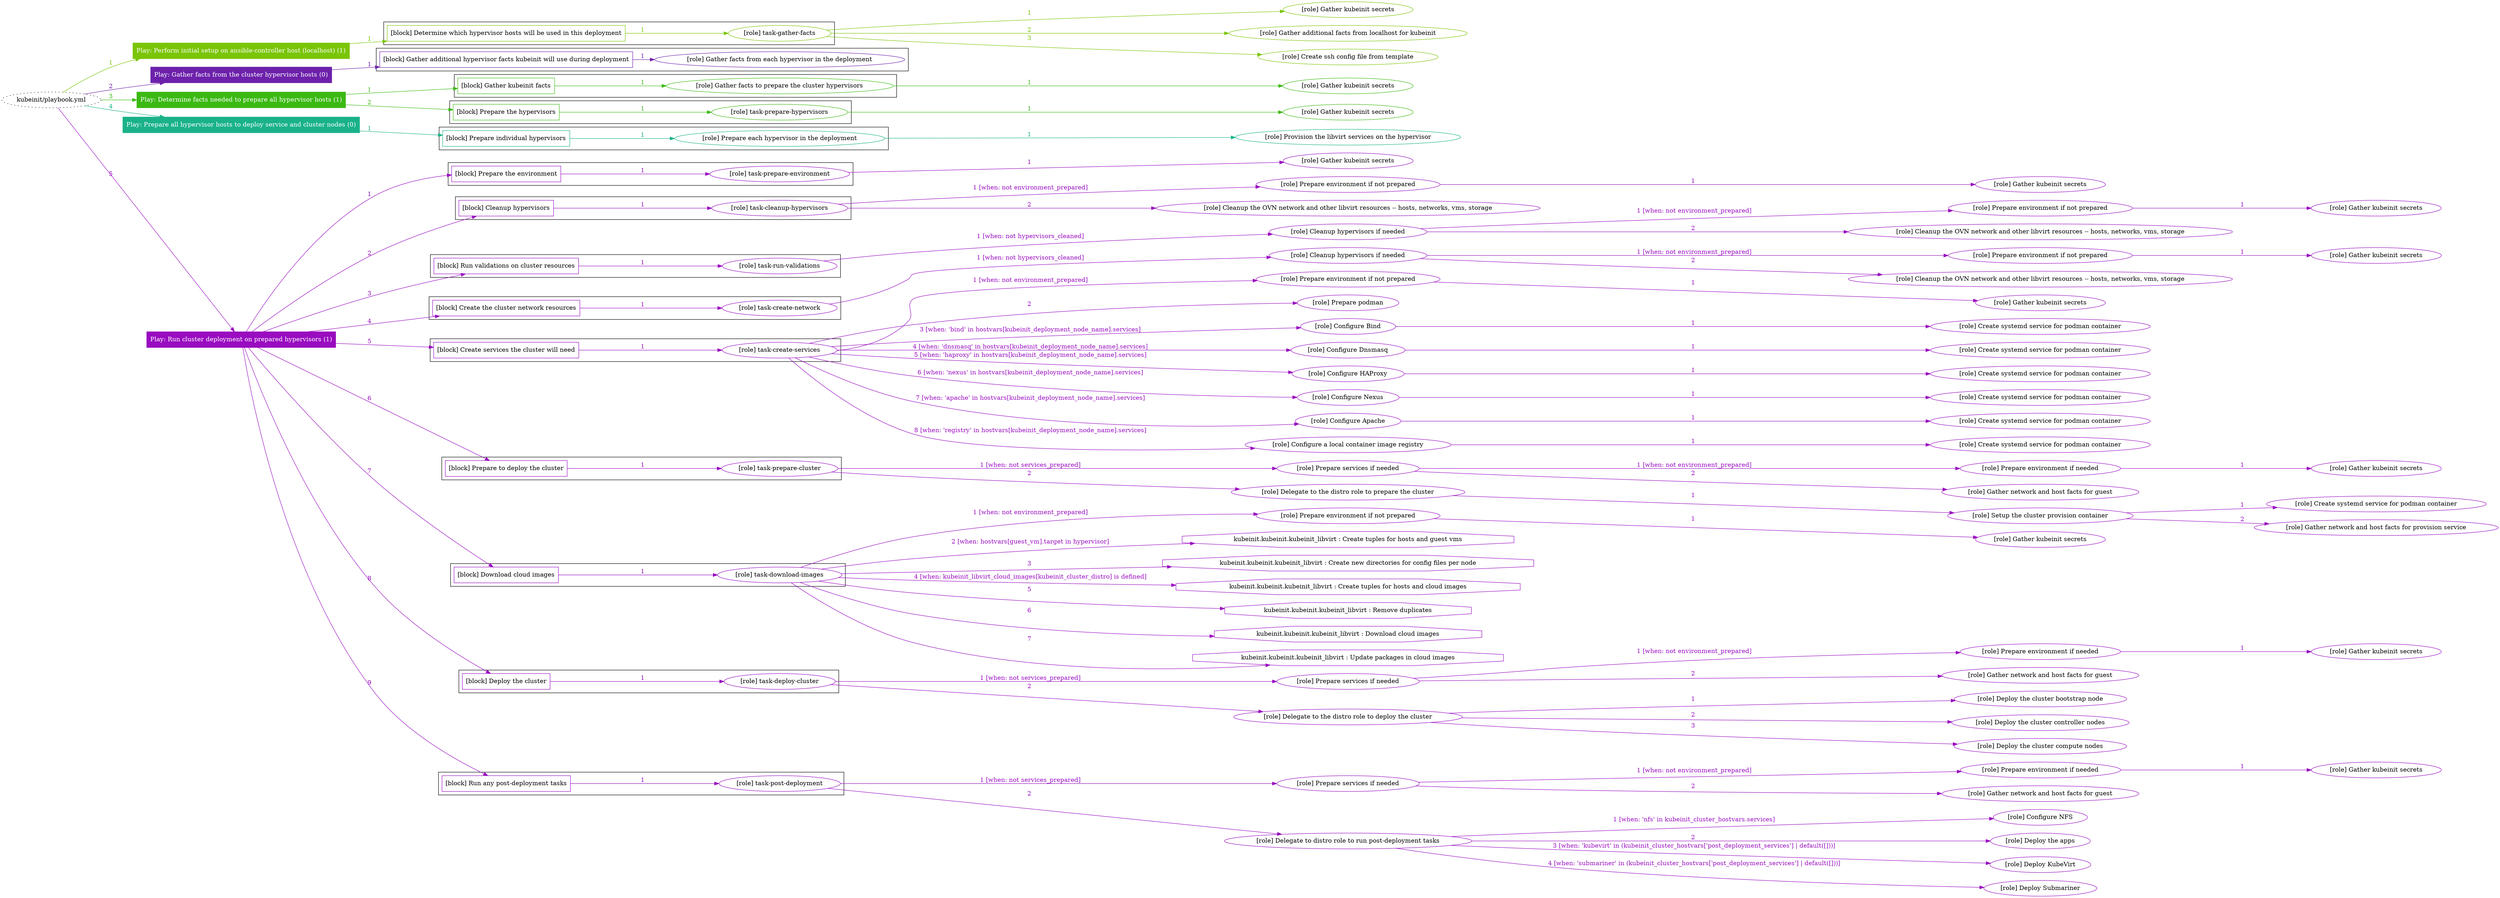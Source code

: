 digraph {
	graph [concentrate=true ordering=in rankdir=LR ratio=fill]
	edge [esep=5 sep=10]
	"kubeinit/playbook.yml" [URL="/home/runner/work/kubeinit/kubeinit/kubeinit/playbook.yml" id=playbook_1e7b3dc0 style=dotted]
	play_538eaa72 [label="Play: Perform initial setup on ansible-controller host (localhost) (1)" URL="/home/runner/work/kubeinit/kubeinit/kubeinit/playbook.yml" color="#7ac507" fontcolor="#ffffff" id=play_538eaa72 shape=box style=filled tooltip=localhost]
	"kubeinit/playbook.yml" -> play_538eaa72 [label="1 " color="#7ac507" fontcolor="#7ac507" id=edge_87c1a8ac labeltooltip="1 " tooltip="1 "]
	subgraph "Gather kubeinit secrets" {
		role_3085ce14 [label="[role] Gather kubeinit secrets" URL="/home/runner/.ansible/collections/ansible_collections/kubeinit/kubeinit/roles/kubeinit_prepare/tasks/build_hypervisors_group.yml" color="#7ac507" id=role_3085ce14 tooltip="Gather kubeinit secrets"]
	}
	subgraph "Gather additional facts from localhost for kubeinit" {
		role_4f8e049c [label="[role] Gather additional facts from localhost for kubeinit" URL="/home/runner/.ansible/collections/ansible_collections/kubeinit/kubeinit/roles/kubeinit_prepare/tasks/build_hypervisors_group.yml" color="#7ac507" id=role_4f8e049c tooltip="Gather additional facts from localhost for kubeinit"]
	}
	subgraph "Create ssh config file from template" {
		role_83d73025 [label="[role] Create ssh config file from template" URL="/home/runner/.ansible/collections/ansible_collections/kubeinit/kubeinit/roles/kubeinit_prepare/tasks/build_hypervisors_group.yml" color="#7ac507" id=role_83d73025 tooltip="Create ssh config file from template"]
	}
	subgraph "task-gather-facts" {
		role_7312c6ba [label="[role] task-gather-facts" URL="/home/runner/work/kubeinit/kubeinit/kubeinit/playbook.yml" color="#7ac507" id=role_7312c6ba tooltip="task-gather-facts"]
		role_7312c6ba -> role_3085ce14 [label="1 " color="#7ac507" fontcolor="#7ac507" id=edge_91169806 labeltooltip="1 " tooltip="1 "]
		role_7312c6ba -> role_4f8e049c [label="2 " color="#7ac507" fontcolor="#7ac507" id=edge_d1bb34a8 labeltooltip="2 " tooltip="2 "]
		role_7312c6ba -> role_83d73025 [label="3 " color="#7ac507" fontcolor="#7ac507" id=edge_73a5a564 labeltooltip="3 " tooltip="3 "]
	}
	subgraph "Play: Perform initial setup on ansible-controller host (localhost) (1)" {
		play_538eaa72 -> block_3766be44 [label=1 color="#7ac507" fontcolor="#7ac507" id=edge_056f65cf labeltooltip=1 tooltip=1]
		subgraph cluster_block_3766be44 {
			block_3766be44 [label="[block] Determine which hypervisor hosts will be used in this deployment" URL="/home/runner/work/kubeinit/kubeinit/kubeinit/playbook.yml" color="#7ac507" id=block_3766be44 labeltooltip="Determine which hypervisor hosts will be used in this deployment" shape=box tooltip="Determine which hypervisor hosts will be used in this deployment"]
			block_3766be44 -> role_7312c6ba [label="1 " color="#7ac507" fontcolor="#7ac507" id=edge_2e5b6125 labeltooltip="1 " tooltip="1 "]
		}
	}
	play_a9533d21 [label="Play: Gather facts from the cluster hypervisor hosts (0)" URL="/home/runner/work/kubeinit/kubeinit/kubeinit/playbook.yml" color="#6d21ab" fontcolor="#ffffff" id=play_a9533d21 shape=box style=filled tooltip="Play: Gather facts from the cluster hypervisor hosts (0)"]
	"kubeinit/playbook.yml" -> play_a9533d21 [label="2 " color="#6d21ab" fontcolor="#6d21ab" id=edge_67ec3efd labeltooltip="2 " tooltip="2 "]
	subgraph "Gather facts from each hypervisor in the deployment" {
		role_16130956 [label="[role] Gather facts from each hypervisor in the deployment" URL="/home/runner/work/kubeinit/kubeinit/kubeinit/playbook.yml" color="#6d21ab" id=role_16130956 tooltip="Gather facts from each hypervisor in the deployment"]
	}
	subgraph "Play: Gather facts from the cluster hypervisor hosts (0)" {
		play_a9533d21 -> block_db1acb7f [label=1 color="#6d21ab" fontcolor="#6d21ab" id=edge_34404e2c labeltooltip=1 tooltip=1]
		subgraph cluster_block_db1acb7f {
			block_db1acb7f [label="[block] Gather additional hypervisor facts kubeinit will use during deployment" URL="/home/runner/work/kubeinit/kubeinit/kubeinit/playbook.yml" color="#6d21ab" id=block_db1acb7f labeltooltip="Gather additional hypervisor facts kubeinit will use during deployment" shape=box tooltip="Gather additional hypervisor facts kubeinit will use during deployment"]
			block_db1acb7f -> role_16130956 [label="1 " color="#6d21ab" fontcolor="#6d21ab" id=edge_a88b9979 labeltooltip="1 " tooltip="1 "]
		}
	}
	play_47101dcf [label="Play: Determine facts needed to prepare all hypervisor hosts (1)" URL="/home/runner/work/kubeinit/kubeinit/kubeinit/playbook.yml" color="#3bb913" fontcolor="#ffffff" id=play_47101dcf shape=box style=filled tooltip=localhost]
	"kubeinit/playbook.yml" -> play_47101dcf [label="3 " color="#3bb913" fontcolor="#3bb913" id=edge_22d96fdb labeltooltip="3 " tooltip="3 "]
	subgraph "Gather kubeinit secrets" {
		role_544c2991 [label="[role] Gather kubeinit secrets" URL="/home/runner/.ansible/collections/ansible_collections/kubeinit/kubeinit/roles/kubeinit_prepare/tasks/gather_kubeinit_facts.yml" color="#3bb913" id=role_544c2991 tooltip="Gather kubeinit secrets"]
	}
	subgraph "Gather facts to prepare the cluster hypervisors" {
		role_ef4c6690 [label="[role] Gather facts to prepare the cluster hypervisors" URL="/home/runner/work/kubeinit/kubeinit/kubeinit/playbook.yml" color="#3bb913" id=role_ef4c6690 tooltip="Gather facts to prepare the cluster hypervisors"]
		role_ef4c6690 -> role_544c2991 [label="1 " color="#3bb913" fontcolor="#3bb913" id=edge_9b0b7a71 labeltooltip="1 " tooltip="1 "]
	}
	subgraph "Gather kubeinit secrets" {
		role_573fa1ef [label="[role] Gather kubeinit secrets" URL="/home/runner/.ansible/collections/ansible_collections/kubeinit/kubeinit/roles/kubeinit_prepare/tasks/gather_kubeinit_facts.yml" color="#3bb913" id=role_573fa1ef tooltip="Gather kubeinit secrets"]
	}
	subgraph "task-prepare-hypervisors" {
		role_94c34932 [label="[role] task-prepare-hypervisors" URL="/home/runner/work/kubeinit/kubeinit/kubeinit/playbook.yml" color="#3bb913" id=role_94c34932 tooltip="task-prepare-hypervisors"]
		role_94c34932 -> role_573fa1ef [label="1 " color="#3bb913" fontcolor="#3bb913" id=edge_8a4d30b9 labeltooltip="1 " tooltip="1 "]
	}
	subgraph "Play: Determine facts needed to prepare all hypervisor hosts (1)" {
		play_47101dcf -> block_894b9f9c [label=1 color="#3bb913" fontcolor="#3bb913" id=edge_c9cc13d5 labeltooltip=1 tooltip=1]
		subgraph cluster_block_894b9f9c {
			block_894b9f9c [label="[block] Gather kubeinit facts" URL="/home/runner/work/kubeinit/kubeinit/kubeinit/playbook.yml" color="#3bb913" id=block_894b9f9c labeltooltip="Gather kubeinit facts" shape=box tooltip="Gather kubeinit facts"]
			block_894b9f9c -> role_ef4c6690 [label="1 " color="#3bb913" fontcolor="#3bb913" id=edge_d5b2c91e labeltooltip="1 " tooltip="1 "]
		}
		play_47101dcf -> block_1e715f16 [label=2 color="#3bb913" fontcolor="#3bb913" id=edge_a76478f5 labeltooltip=2 tooltip=2]
		subgraph cluster_block_1e715f16 {
			block_1e715f16 [label="[block] Prepare the hypervisors" URL="/home/runner/work/kubeinit/kubeinit/kubeinit/playbook.yml" color="#3bb913" id=block_1e715f16 labeltooltip="Prepare the hypervisors" shape=box tooltip="Prepare the hypervisors"]
			block_1e715f16 -> role_94c34932 [label="1 " color="#3bb913" fontcolor="#3bb913" id=edge_ddf729a0 labeltooltip="1 " tooltip="1 "]
		}
	}
	play_2a062b09 [label="Play: Prepare all hypervisor hosts to deploy service and cluster nodes (0)" URL="/home/runner/work/kubeinit/kubeinit/kubeinit/playbook.yml" color="#1ab289" fontcolor="#ffffff" id=play_2a062b09 shape=box style=filled tooltip="Play: Prepare all hypervisor hosts to deploy service and cluster nodes (0)"]
	"kubeinit/playbook.yml" -> play_2a062b09 [label="4 " color="#1ab289" fontcolor="#1ab289" id=edge_85a6b25c labeltooltip="4 " tooltip="4 "]
	subgraph "Provision the libvirt services on the hypervisor" {
		role_d0874be2 [label="[role] Provision the libvirt services on the hypervisor" URL="/home/runner/.ansible/collections/ansible_collections/kubeinit/kubeinit/roles/kubeinit_prepare/tasks/prepare_hypervisor.yml" color="#1ab289" id=role_d0874be2 tooltip="Provision the libvirt services on the hypervisor"]
	}
	subgraph "Prepare each hypervisor in the deployment" {
		role_f11c9e5e [label="[role] Prepare each hypervisor in the deployment" URL="/home/runner/work/kubeinit/kubeinit/kubeinit/playbook.yml" color="#1ab289" id=role_f11c9e5e tooltip="Prepare each hypervisor in the deployment"]
		role_f11c9e5e -> role_d0874be2 [label="1 " color="#1ab289" fontcolor="#1ab289" id=edge_e5268eed labeltooltip="1 " tooltip="1 "]
	}
	subgraph "Play: Prepare all hypervisor hosts to deploy service and cluster nodes (0)" {
		play_2a062b09 -> block_73f76cc9 [label=1 color="#1ab289" fontcolor="#1ab289" id=edge_f4f82626 labeltooltip=1 tooltip=1]
		subgraph cluster_block_73f76cc9 {
			block_73f76cc9 [label="[block] Prepare individual hypervisors" URL="/home/runner/work/kubeinit/kubeinit/kubeinit/playbook.yml" color="#1ab289" id=block_73f76cc9 labeltooltip="Prepare individual hypervisors" shape=box tooltip="Prepare individual hypervisors"]
			block_73f76cc9 -> role_f11c9e5e [label="1 " color="#1ab289" fontcolor="#1ab289" id=edge_94738d0a labeltooltip="1 " tooltip="1 "]
		}
	}
	play_3aa5dd16 [label="Play: Run cluster deployment on prepared hypervisors (1)" URL="/home/runner/work/kubeinit/kubeinit/kubeinit/playbook.yml" color="#990cc0" fontcolor="#ffffff" id=play_3aa5dd16 shape=box style=filled tooltip=localhost]
	"kubeinit/playbook.yml" -> play_3aa5dd16 [label="5 " color="#990cc0" fontcolor="#990cc0" id=edge_bd1260b9 labeltooltip="5 " tooltip="5 "]
	subgraph "Gather kubeinit secrets" {
		role_87816eee [label="[role] Gather kubeinit secrets" URL="/home/runner/.ansible/collections/ansible_collections/kubeinit/kubeinit/roles/kubeinit_prepare/tasks/gather_kubeinit_facts.yml" color="#990cc0" id=role_87816eee tooltip="Gather kubeinit secrets"]
	}
	subgraph "task-prepare-environment" {
		role_334af6ce [label="[role] task-prepare-environment" URL="/home/runner/work/kubeinit/kubeinit/kubeinit/playbook.yml" color="#990cc0" id=role_334af6ce tooltip="task-prepare-environment"]
		role_334af6ce -> role_87816eee [label="1 " color="#990cc0" fontcolor="#990cc0" id=edge_49ba9f31 labeltooltip="1 " tooltip="1 "]
	}
	subgraph "Gather kubeinit secrets" {
		role_964bb093 [label="[role] Gather kubeinit secrets" URL="/home/runner/.ansible/collections/ansible_collections/kubeinit/kubeinit/roles/kubeinit_prepare/tasks/gather_kubeinit_facts.yml" color="#990cc0" id=role_964bb093 tooltip="Gather kubeinit secrets"]
	}
	subgraph "Prepare environment if not prepared" {
		role_f86c60db [label="[role] Prepare environment if not prepared" URL="/home/runner/.ansible/collections/ansible_collections/kubeinit/kubeinit/roles/kubeinit_prepare/tasks/cleanup_hypervisors.yml" color="#990cc0" id=role_f86c60db tooltip="Prepare environment if not prepared"]
		role_f86c60db -> role_964bb093 [label="1 " color="#990cc0" fontcolor="#990cc0" id=edge_2f69b62f labeltooltip="1 " tooltip="1 "]
	}
	subgraph "Cleanup the OVN network and other libvirt resources -- hosts, networks, vms, storage" {
		role_4a9e9e0d [label="[role] Cleanup the OVN network and other libvirt resources -- hosts, networks, vms, storage" URL="/home/runner/.ansible/collections/ansible_collections/kubeinit/kubeinit/roles/kubeinit_prepare/tasks/cleanup_hypervisors.yml" color="#990cc0" id=role_4a9e9e0d tooltip="Cleanup the OVN network and other libvirt resources -- hosts, networks, vms, storage"]
	}
	subgraph "task-cleanup-hypervisors" {
		role_bf0eb7eb [label="[role] task-cleanup-hypervisors" URL="/home/runner/work/kubeinit/kubeinit/kubeinit/playbook.yml" color="#990cc0" id=role_bf0eb7eb tooltip="task-cleanup-hypervisors"]
		role_bf0eb7eb -> role_f86c60db [label="1 [when: not environment_prepared]" color="#990cc0" fontcolor="#990cc0" id=edge_e69876c4 labeltooltip="1 [when: not environment_prepared]" tooltip="1 [when: not environment_prepared]"]
		role_bf0eb7eb -> role_4a9e9e0d [label="2 " color="#990cc0" fontcolor="#990cc0" id=edge_f5515e96 labeltooltip="2 " tooltip="2 "]
	}
	subgraph "Gather kubeinit secrets" {
		role_4fe540f4 [label="[role] Gather kubeinit secrets" URL="/home/runner/.ansible/collections/ansible_collections/kubeinit/kubeinit/roles/kubeinit_prepare/tasks/gather_kubeinit_facts.yml" color="#990cc0" id=role_4fe540f4 tooltip="Gather kubeinit secrets"]
	}
	subgraph "Prepare environment if not prepared" {
		role_413fbdf6 [label="[role] Prepare environment if not prepared" URL="/home/runner/.ansible/collections/ansible_collections/kubeinit/kubeinit/roles/kubeinit_prepare/tasks/cleanup_hypervisors.yml" color="#990cc0" id=role_413fbdf6 tooltip="Prepare environment if not prepared"]
		role_413fbdf6 -> role_4fe540f4 [label="1 " color="#990cc0" fontcolor="#990cc0" id=edge_b56395af labeltooltip="1 " tooltip="1 "]
	}
	subgraph "Cleanup the OVN network and other libvirt resources -- hosts, networks, vms, storage" {
		role_30942bc8 [label="[role] Cleanup the OVN network and other libvirt resources -- hosts, networks, vms, storage" URL="/home/runner/.ansible/collections/ansible_collections/kubeinit/kubeinit/roles/kubeinit_prepare/tasks/cleanup_hypervisors.yml" color="#990cc0" id=role_30942bc8 tooltip="Cleanup the OVN network and other libvirt resources -- hosts, networks, vms, storage"]
	}
	subgraph "Cleanup hypervisors if needed" {
		role_b6ab77b8 [label="[role] Cleanup hypervisors if needed" URL="/home/runner/.ansible/collections/ansible_collections/kubeinit/kubeinit/roles/kubeinit_validations/tasks/main.yml" color="#990cc0" id=role_b6ab77b8 tooltip="Cleanup hypervisors if needed"]
		role_b6ab77b8 -> role_413fbdf6 [label="1 [when: not environment_prepared]" color="#990cc0" fontcolor="#990cc0" id=edge_a790c075 labeltooltip="1 [when: not environment_prepared]" tooltip="1 [when: not environment_prepared]"]
		role_b6ab77b8 -> role_30942bc8 [label="2 " color="#990cc0" fontcolor="#990cc0" id=edge_cc00802e labeltooltip="2 " tooltip="2 "]
	}
	subgraph "task-run-validations" {
		role_01e9a9a6 [label="[role] task-run-validations" URL="/home/runner/work/kubeinit/kubeinit/kubeinit/playbook.yml" color="#990cc0" id=role_01e9a9a6 tooltip="task-run-validations"]
		role_01e9a9a6 -> role_b6ab77b8 [label="1 [when: not hypervisors_cleaned]" color="#990cc0" fontcolor="#990cc0" id=edge_6ca826d4 labeltooltip="1 [when: not hypervisors_cleaned]" tooltip="1 [when: not hypervisors_cleaned]"]
	}
	subgraph "Gather kubeinit secrets" {
		role_8762fd55 [label="[role] Gather kubeinit secrets" URL="/home/runner/.ansible/collections/ansible_collections/kubeinit/kubeinit/roles/kubeinit_prepare/tasks/gather_kubeinit_facts.yml" color="#990cc0" id=role_8762fd55 tooltip="Gather kubeinit secrets"]
	}
	subgraph "Prepare environment if not prepared" {
		role_4c64b5ff [label="[role] Prepare environment if not prepared" URL="/home/runner/.ansible/collections/ansible_collections/kubeinit/kubeinit/roles/kubeinit_prepare/tasks/cleanup_hypervisors.yml" color="#990cc0" id=role_4c64b5ff tooltip="Prepare environment if not prepared"]
		role_4c64b5ff -> role_8762fd55 [label="1 " color="#990cc0" fontcolor="#990cc0" id=edge_db2580c0 labeltooltip="1 " tooltip="1 "]
	}
	subgraph "Cleanup the OVN network and other libvirt resources -- hosts, networks, vms, storage" {
		role_07f68b3b [label="[role] Cleanup the OVN network and other libvirt resources -- hosts, networks, vms, storage" URL="/home/runner/.ansible/collections/ansible_collections/kubeinit/kubeinit/roles/kubeinit_prepare/tasks/cleanup_hypervisors.yml" color="#990cc0" id=role_07f68b3b tooltip="Cleanup the OVN network and other libvirt resources -- hosts, networks, vms, storage"]
	}
	subgraph "Cleanup hypervisors if needed" {
		role_7bd6215b [label="[role] Cleanup hypervisors if needed" URL="/home/runner/.ansible/collections/ansible_collections/kubeinit/kubeinit/roles/kubeinit_libvirt/tasks/create_network.yml" color="#990cc0" id=role_7bd6215b tooltip="Cleanup hypervisors if needed"]
		role_7bd6215b -> role_4c64b5ff [label="1 [when: not environment_prepared]" color="#990cc0" fontcolor="#990cc0" id=edge_9ec59ba5 labeltooltip="1 [when: not environment_prepared]" tooltip="1 [when: not environment_prepared]"]
		role_7bd6215b -> role_07f68b3b [label="2 " color="#990cc0" fontcolor="#990cc0" id=edge_ccbbfaf8 labeltooltip="2 " tooltip="2 "]
	}
	subgraph "task-create-network" {
		role_0935abe3 [label="[role] task-create-network" URL="/home/runner/work/kubeinit/kubeinit/kubeinit/playbook.yml" color="#990cc0" id=role_0935abe3 tooltip="task-create-network"]
		role_0935abe3 -> role_7bd6215b [label="1 [when: not hypervisors_cleaned]" color="#990cc0" fontcolor="#990cc0" id=edge_ecb92a61 labeltooltip="1 [when: not hypervisors_cleaned]" tooltip="1 [when: not hypervisors_cleaned]"]
	}
	subgraph "Gather kubeinit secrets" {
		role_74f7d769 [label="[role] Gather kubeinit secrets" URL="/home/runner/.ansible/collections/ansible_collections/kubeinit/kubeinit/roles/kubeinit_prepare/tasks/gather_kubeinit_facts.yml" color="#990cc0" id=role_74f7d769 tooltip="Gather kubeinit secrets"]
	}
	subgraph "Prepare environment if not prepared" {
		role_2aaab0be [label="[role] Prepare environment if not prepared" URL="/home/runner/.ansible/collections/ansible_collections/kubeinit/kubeinit/roles/kubeinit_services/tasks/main.yml" color="#990cc0" id=role_2aaab0be tooltip="Prepare environment if not prepared"]
		role_2aaab0be -> role_74f7d769 [label="1 " color="#990cc0" fontcolor="#990cc0" id=edge_b076a5ca labeltooltip="1 " tooltip="1 "]
	}
	subgraph "Prepare podman" {
		role_56ccebc0 [label="[role] Prepare podman" URL="/home/runner/.ansible/collections/ansible_collections/kubeinit/kubeinit/roles/kubeinit_services/tasks/00_create_service_pod.yml" color="#990cc0" id=role_56ccebc0 tooltip="Prepare podman"]
	}
	subgraph "Create systemd service for podman container" {
		role_93eaebae [label="[role] Create systemd service for podman container" URL="/home/runner/.ansible/collections/ansible_collections/kubeinit/kubeinit/roles/kubeinit_bind/tasks/main.yml" color="#990cc0" id=role_93eaebae tooltip="Create systemd service for podman container"]
	}
	subgraph "Configure Bind" {
		role_501e289c [label="[role] Configure Bind" URL="/home/runner/.ansible/collections/ansible_collections/kubeinit/kubeinit/roles/kubeinit_services/tasks/start_services_containers.yml" color="#990cc0" id=role_501e289c tooltip="Configure Bind"]
		role_501e289c -> role_93eaebae [label="1 " color="#990cc0" fontcolor="#990cc0" id=edge_d1682b50 labeltooltip="1 " tooltip="1 "]
	}
	subgraph "Create systemd service for podman container" {
		role_28b870ab [label="[role] Create systemd service for podman container" URL="/home/runner/.ansible/collections/ansible_collections/kubeinit/kubeinit/roles/kubeinit_dnsmasq/tasks/main.yml" color="#990cc0" id=role_28b870ab tooltip="Create systemd service for podman container"]
	}
	subgraph "Configure Dnsmasq" {
		role_27252c1f [label="[role] Configure Dnsmasq" URL="/home/runner/.ansible/collections/ansible_collections/kubeinit/kubeinit/roles/kubeinit_services/tasks/start_services_containers.yml" color="#990cc0" id=role_27252c1f tooltip="Configure Dnsmasq"]
		role_27252c1f -> role_28b870ab [label="1 " color="#990cc0" fontcolor="#990cc0" id=edge_1e9e588a labeltooltip="1 " tooltip="1 "]
	}
	subgraph "Create systemd service for podman container" {
		role_a25afa3a [label="[role] Create systemd service for podman container" URL="/home/runner/.ansible/collections/ansible_collections/kubeinit/kubeinit/roles/kubeinit_haproxy/tasks/main.yml" color="#990cc0" id=role_a25afa3a tooltip="Create systemd service for podman container"]
	}
	subgraph "Configure HAProxy" {
		role_f1dbe388 [label="[role] Configure HAProxy" URL="/home/runner/.ansible/collections/ansible_collections/kubeinit/kubeinit/roles/kubeinit_services/tasks/start_services_containers.yml" color="#990cc0" id=role_f1dbe388 tooltip="Configure HAProxy"]
		role_f1dbe388 -> role_a25afa3a [label="1 " color="#990cc0" fontcolor="#990cc0" id=edge_5663b03f labeltooltip="1 " tooltip="1 "]
	}
	subgraph "Create systemd service for podman container" {
		role_b4da17c3 [label="[role] Create systemd service for podman container" URL="/home/runner/.ansible/collections/ansible_collections/kubeinit/kubeinit/roles/kubeinit_nexus/tasks/main.yml" color="#990cc0" id=role_b4da17c3 tooltip="Create systemd service for podman container"]
	}
	subgraph "Configure Nexus" {
		role_e3d6067f [label="[role] Configure Nexus" URL="/home/runner/.ansible/collections/ansible_collections/kubeinit/kubeinit/roles/kubeinit_services/tasks/start_services_containers.yml" color="#990cc0" id=role_e3d6067f tooltip="Configure Nexus"]
		role_e3d6067f -> role_b4da17c3 [label="1 " color="#990cc0" fontcolor="#990cc0" id=edge_3c6bae7e labeltooltip="1 " tooltip="1 "]
	}
	subgraph "Create systemd service for podman container" {
		role_58c2e785 [label="[role] Create systemd service for podman container" URL="/home/runner/.ansible/collections/ansible_collections/kubeinit/kubeinit/roles/kubeinit_apache/tasks/main.yml" color="#990cc0" id=role_58c2e785 tooltip="Create systemd service for podman container"]
	}
	subgraph "Configure Apache" {
		role_32c9db2f [label="[role] Configure Apache" URL="/home/runner/.ansible/collections/ansible_collections/kubeinit/kubeinit/roles/kubeinit_services/tasks/start_services_containers.yml" color="#990cc0" id=role_32c9db2f tooltip="Configure Apache"]
		role_32c9db2f -> role_58c2e785 [label="1 " color="#990cc0" fontcolor="#990cc0" id=edge_4219f916 labeltooltip="1 " tooltip="1 "]
	}
	subgraph "Create systemd service for podman container" {
		role_ab0095f1 [label="[role] Create systemd service for podman container" URL="/home/runner/.ansible/collections/ansible_collections/kubeinit/kubeinit/roles/kubeinit_registry/tasks/main.yml" color="#990cc0" id=role_ab0095f1 tooltip="Create systemd service for podman container"]
	}
	subgraph "Configure a local container image registry" {
		role_c479f53f [label="[role] Configure a local container image registry" URL="/home/runner/.ansible/collections/ansible_collections/kubeinit/kubeinit/roles/kubeinit_services/tasks/start_services_containers.yml" color="#990cc0" id=role_c479f53f tooltip="Configure a local container image registry"]
		role_c479f53f -> role_ab0095f1 [label="1 " color="#990cc0" fontcolor="#990cc0" id=edge_dff71031 labeltooltip="1 " tooltip="1 "]
	}
	subgraph "task-create-services" {
		role_c866c5ee [label="[role] task-create-services" URL="/home/runner/work/kubeinit/kubeinit/kubeinit/playbook.yml" color="#990cc0" id=role_c866c5ee tooltip="task-create-services"]
		role_c866c5ee -> role_2aaab0be [label="1 [when: not environment_prepared]" color="#990cc0" fontcolor="#990cc0" id=edge_af2b61f0 labeltooltip="1 [when: not environment_prepared]" tooltip="1 [when: not environment_prepared]"]
		role_c866c5ee -> role_56ccebc0 [label="2 " color="#990cc0" fontcolor="#990cc0" id=edge_26a4561d labeltooltip="2 " tooltip="2 "]
		role_c866c5ee -> role_501e289c [label="3 [when: 'bind' in hostvars[kubeinit_deployment_node_name].services]" color="#990cc0" fontcolor="#990cc0" id=edge_645a1210 labeltooltip="3 [when: 'bind' in hostvars[kubeinit_deployment_node_name].services]" tooltip="3 [when: 'bind' in hostvars[kubeinit_deployment_node_name].services]"]
		role_c866c5ee -> role_27252c1f [label="4 [when: 'dnsmasq' in hostvars[kubeinit_deployment_node_name].services]" color="#990cc0" fontcolor="#990cc0" id=edge_24f164aa labeltooltip="4 [when: 'dnsmasq' in hostvars[kubeinit_deployment_node_name].services]" tooltip="4 [when: 'dnsmasq' in hostvars[kubeinit_deployment_node_name].services]"]
		role_c866c5ee -> role_f1dbe388 [label="5 [when: 'haproxy' in hostvars[kubeinit_deployment_node_name].services]" color="#990cc0" fontcolor="#990cc0" id=edge_c55b5861 labeltooltip="5 [when: 'haproxy' in hostvars[kubeinit_deployment_node_name].services]" tooltip="5 [when: 'haproxy' in hostvars[kubeinit_deployment_node_name].services]"]
		role_c866c5ee -> role_e3d6067f [label="6 [when: 'nexus' in hostvars[kubeinit_deployment_node_name].services]" color="#990cc0" fontcolor="#990cc0" id=edge_555d6f03 labeltooltip="6 [when: 'nexus' in hostvars[kubeinit_deployment_node_name].services]" tooltip="6 [when: 'nexus' in hostvars[kubeinit_deployment_node_name].services]"]
		role_c866c5ee -> role_32c9db2f [label="7 [when: 'apache' in hostvars[kubeinit_deployment_node_name].services]" color="#990cc0" fontcolor="#990cc0" id=edge_f2c22e83 labeltooltip="7 [when: 'apache' in hostvars[kubeinit_deployment_node_name].services]" tooltip="7 [when: 'apache' in hostvars[kubeinit_deployment_node_name].services]"]
		role_c866c5ee -> role_c479f53f [label="8 [when: 'registry' in hostvars[kubeinit_deployment_node_name].services]" color="#990cc0" fontcolor="#990cc0" id=edge_a5cfff18 labeltooltip="8 [when: 'registry' in hostvars[kubeinit_deployment_node_name].services]" tooltip="8 [when: 'registry' in hostvars[kubeinit_deployment_node_name].services]"]
	}
	subgraph "Gather kubeinit secrets" {
		role_4200b694 [label="[role] Gather kubeinit secrets" URL="/home/runner/.ansible/collections/ansible_collections/kubeinit/kubeinit/roles/kubeinit_prepare/tasks/gather_kubeinit_facts.yml" color="#990cc0" id=role_4200b694 tooltip="Gather kubeinit secrets"]
	}
	subgraph "Prepare environment if needed" {
		role_472dd706 [label="[role] Prepare environment if needed" URL="/home/runner/.ansible/collections/ansible_collections/kubeinit/kubeinit/roles/kubeinit_services/tasks/prepare_services.yml" color="#990cc0" id=role_472dd706 tooltip="Prepare environment if needed"]
		role_472dd706 -> role_4200b694 [label="1 " color="#990cc0" fontcolor="#990cc0" id=edge_54825dea labeltooltip="1 " tooltip="1 "]
	}
	subgraph "Gather network and host facts for guest" {
		role_e7fc71b6 [label="[role] Gather network and host facts for guest" URL="/home/runner/.ansible/collections/ansible_collections/kubeinit/kubeinit/roles/kubeinit_services/tasks/prepare_services.yml" color="#990cc0" id=role_e7fc71b6 tooltip="Gather network and host facts for guest"]
	}
	subgraph "Prepare services if needed" {
		role_dd4e2e68 [label="[role] Prepare services if needed" URL="/home/runner/.ansible/collections/ansible_collections/kubeinit/kubeinit/roles/kubeinit_prepare/tasks/prepare_cluster.yml" color="#990cc0" id=role_dd4e2e68 tooltip="Prepare services if needed"]
		role_dd4e2e68 -> role_472dd706 [label="1 [when: not environment_prepared]" color="#990cc0" fontcolor="#990cc0" id=edge_4c350e92 labeltooltip="1 [when: not environment_prepared]" tooltip="1 [when: not environment_prepared]"]
		role_dd4e2e68 -> role_e7fc71b6 [label="2 " color="#990cc0" fontcolor="#990cc0" id=edge_7775ec56 labeltooltip="2 " tooltip="2 "]
	}
	subgraph "Create systemd service for podman container" {
		role_be5416be [label="[role] Create systemd service for podman container" URL="/home/runner/.ansible/collections/ansible_collections/kubeinit/kubeinit/roles/kubeinit_services/tasks/create_provision_container.yml" color="#990cc0" id=role_be5416be tooltip="Create systemd service for podman container"]
	}
	subgraph "Gather network and host facts for provision service" {
		role_a7a142ed [label="[role] Gather network and host facts for provision service" URL="/home/runner/.ansible/collections/ansible_collections/kubeinit/kubeinit/roles/kubeinit_services/tasks/create_provision_container.yml" color="#990cc0" id=role_a7a142ed tooltip="Gather network and host facts for provision service"]
	}
	subgraph "Setup the cluster provision container" {
		role_d6946a8f [label="[role] Setup the cluster provision container" URL="/home/runner/.ansible/collections/ansible_collections/kubeinit/kubeinit/roles/kubeinit_okd/tasks/prepare_cluster.yml" color="#990cc0" id=role_d6946a8f tooltip="Setup the cluster provision container"]
		role_d6946a8f -> role_be5416be [label="1 " color="#990cc0" fontcolor="#990cc0" id=edge_eaf5579a labeltooltip="1 " tooltip="1 "]
		role_d6946a8f -> role_a7a142ed [label="2 " color="#990cc0" fontcolor="#990cc0" id=edge_de424a82 labeltooltip="2 " tooltip="2 "]
	}
	subgraph "Delegate to the distro role to prepare the cluster" {
		role_aa7072fa [label="[role] Delegate to the distro role to prepare the cluster" URL="/home/runner/.ansible/collections/ansible_collections/kubeinit/kubeinit/roles/kubeinit_prepare/tasks/prepare_cluster.yml" color="#990cc0" id=role_aa7072fa tooltip="Delegate to the distro role to prepare the cluster"]
		role_aa7072fa -> role_d6946a8f [label="1 " color="#990cc0" fontcolor="#990cc0" id=edge_6efea466 labeltooltip="1 " tooltip="1 "]
	}
	subgraph "task-prepare-cluster" {
		role_ac3791d0 [label="[role] task-prepare-cluster" URL="/home/runner/work/kubeinit/kubeinit/kubeinit/playbook.yml" color="#990cc0" id=role_ac3791d0 tooltip="task-prepare-cluster"]
		role_ac3791d0 -> role_dd4e2e68 [label="1 [when: not services_prepared]" color="#990cc0" fontcolor="#990cc0" id=edge_184eedb0 labeltooltip="1 [when: not services_prepared]" tooltip="1 [when: not services_prepared]"]
		role_ac3791d0 -> role_aa7072fa [label="2 " color="#990cc0" fontcolor="#990cc0" id=edge_015dba7c labeltooltip="2 " tooltip="2 "]
	}
	subgraph "Gather kubeinit secrets" {
		role_8400fcac [label="[role] Gather kubeinit secrets" URL="/home/runner/.ansible/collections/ansible_collections/kubeinit/kubeinit/roles/kubeinit_prepare/tasks/gather_kubeinit_facts.yml" color="#990cc0" id=role_8400fcac tooltip="Gather kubeinit secrets"]
	}
	subgraph "Prepare environment if not prepared" {
		role_eeeb43f5 [label="[role] Prepare environment if not prepared" URL="/home/runner/.ansible/collections/ansible_collections/kubeinit/kubeinit/roles/kubeinit_libvirt/tasks/download_cloud_images.yml" color="#990cc0" id=role_eeeb43f5 tooltip="Prepare environment if not prepared"]
		role_eeeb43f5 -> role_8400fcac [label="1 " color="#990cc0" fontcolor="#990cc0" id=edge_39d99cd2 labeltooltip="1 " tooltip="1 "]
	}
	subgraph "task-download-images" {
		role_a437aa30 [label="[role] task-download-images" URL="/home/runner/work/kubeinit/kubeinit/kubeinit/playbook.yml" color="#990cc0" id=role_a437aa30 tooltip="task-download-images"]
		role_a437aa30 -> role_eeeb43f5 [label="1 [when: not environment_prepared]" color="#990cc0" fontcolor="#990cc0" id=edge_17c0977b labeltooltip="1 [when: not environment_prepared]" tooltip="1 [when: not environment_prepared]"]
		task_b5ca0931 [label="kubeinit.kubeinit.kubeinit_libvirt : Create tuples for hosts and guest vms" URL="/home/runner/.ansible/collections/ansible_collections/kubeinit/kubeinit/roles/kubeinit_libvirt/tasks/download_cloud_images.yml" color="#990cc0" id=task_b5ca0931 shape=octagon tooltip="kubeinit.kubeinit.kubeinit_libvirt : Create tuples for hosts and guest vms"]
		role_a437aa30 -> task_b5ca0931 [label="2 [when: hostvars[guest_vm].target in hypervisor]" color="#990cc0" fontcolor="#990cc0" id=edge_3b9c026e labeltooltip="2 [when: hostvars[guest_vm].target in hypervisor]" tooltip="2 [when: hostvars[guest_vm].target in hypervisor]"]
		task_7bf2af4d [label="kubeinit.kubeinit.kubeinit_libvirt : Create new directories for config files per node" URL="/home/runner/.ansible/collections/ansible_collections/kubeinit/kubeinit/roles/kubeinit_libvirt/tasks/download_cloud_images.yml" color="#990cc0" id=task_7bf2af4d shape=octagon tooltip="kubeinit.kubeinit.kubeinit_libvirt : Create new directories for config files per node"]
		role_a437aa30 -> task_7bf2af4d [label="3 " color="#990cc0" fontcolor="#990cc0" id=edge_ad3420d5 labeltooltip="3 " tooltip="3 "]
		task_26524c63 [label="kubeinit.kubeinit.kubeinit_libvirt : Create tuples for hosts and cloud images" URL="/home/runner/.ansible/collections/ansible_collections/kubeinit/kubeinit/roles/kubeinit_libvirt/tasks/download_cloud_images.yml" color="#990cc0" id=task_26524c63 shape=octagon tooltip="kubeinit.kubeinit.kubeinit_libvirt : Create tuples for hosts and cloud images"]
		role_a437aa30 -> task_26524c63 [label="4 [when: kubeinit_libvirt_cloud_images[kubeinit_cluster_distro] is defined]" color="#990cc0" fontcolor="#990cc0" id=edge_84db2f82 labeltooltip="4 [when: kubeinit_libvirt_cloud_images[kubeinit_cluster_distro] is defined]" tooltip="4 [when: kubeinit_libvirt_cloud_images[kubeinit_cluster_distro] is defined]"]
		task_b37416a0 [label="kubeinit.kubeinit.kubeinit_libvirt : Remove duplicates" URL="/home/runner/.ansible/collections/ansible_collections/kubeinit/kubeinit/roles/kubeinit_libvirt/tasks/download_cloud_images.yml" color="#990cc0" id=task_b37416a0 shape=octagon tooltip="kubeinit.kubeinit.kubeinit_libvirt : Remove duplicates"]
		role_a437aa30 -> task_b37416a0 [label="5 " color="#990cc0" fontcolor="#990cc0" id=edge_15cd9be8 labeltooltip="5 " tooltip="5 "]
		task_f6bb5707 [label="kubeinit.kubeinit.kubeinit_libvirt : Download cloud images" URL="/home/runner/.ansible/collections/ansible_collections/kubeinit/kubeinit/roles/kubeinit_libvirt/tasks/download_cloud_images.yml" color="#990cc0" id=task_f6bb5707 shape=octagon tooltip="kubeinit.kubeinit.kubeinit_libvirt : Download cloud images"]
		role_a437aa30 -> task_f6bb5707 [label="6 " color="#990cc0" fontcolor="#990cc0" id=edge_b5558181 labeltooltip="6 " tooltip="6 "]
		task_dddb22a5 [label="kubeinit.kubeinit.kubeinit_libvirt : Update packages in cloud images" URL="/home/runner/.ansible/collections/ansible_collections/kubeinit/kubeinit/roles/kubeinit_libvirt/tasks/download_cloud_images.yml" color="#990cc0" id=task_dddb22a5 shape=octagon tooltip="kubeinit.kubeinit.kubeinit_libvirt : Update packages in cloud images"]
		role_a437aa30 -> task_dddb22a5 [label="7 " color="#990cc0" fontcolor="#990cc0" id=edge_612083e8 labeltooltip="7 " tooltip="7 "]
	}
	subgraph "Gather kubeinit secrets" {
		role_5c5d2223 [label="[role] Gather kubeinit secrets" URL="/home/runner/.ansible/collections/ansible_collections/kubeinit/kubeinit/roles/kubeinit_prepare/tasks/gather_kubeinit_facts.yml" color="#990cc0" id=role_5c5d2223 tooltip="Gather kubeinit secrets"]
	}
	subgraph "Prepare environment if needed" {
		role_80c5c3ba [label="[role] Prepare environment if needed" URL="/home/runner/.ansible/collections/ansible_collections/kubeinit/kubeinit/roles/kubeinit_services/tasks/prepare_services.yml" color="#990cc0" id=role_80c5c3ba tooltip="Prepare environment if needed"]
		role_80c5c3ba -> role_5c5d2223 [label="1 " color="#990cc0" fontcolor="#990cc0" id=edge_6a164d0b labeltooltip="1 " tooltip="1 "]
	}
	subgraph "Gather network and host facts for guest" {
		role_73c0338d [label="[role] Gather network and host facts for guest" URL="/home/runner/.ansible/collections/ansible_collections/kubeinit/kubeinit/roles/kubeinit_services/tasks/prepare_services.yml" color="#990cc0" id=role_73c0338d tooltip="Gather network and host facts for guest"]
	}
	subgraph "Prepare services if needed" {
		role_709fb650 [label="[role] Prepare services if needed" URL="/home/runner/.ansible/collections/ansible_collections/kubeinit/kubeinit/roles/kubeinit_prepare/tasks/deploy_cluster.yml" color="#990cc0" id=role_709fb650 tooltip="Prepare services if needed"]
		role_709fb650 -> role_80c5c3ba [label="1 [when: not environment_prepared]" color="#990cc0" fontcolor="#990cc0" id=edge_0d419dc2 labeltooltip="1 [when: not environment_prepared]" tooltip="1 [when: not environment_prepared]"]
		role_709fb650 -> role_73c0338d [label="2 " color="#990cc0" fontcolor="#990cc0" id=edge_92135dbd labeltooltip="2 " tooltip="2 "]
	}
	subgraph "Deploy the cluster bootstrap node" {
		role_8331b4f2 [label="[role] Deploy the cluster bootstrap node" URL="/home/runner/.ansible/collections/ansible_collections/kubeinit/kubeinit/roles/kubeinit_okd/tasks/main.yml" color="#990cc0" id=role_8331b4f2 tooltip="Deploy the cluster bootstrap node"]
	}
	subgraph "Deploy the cluster controller nodes" {
		role_686fc6c8 [label="[role] Deploy the cluster controller nodes" URL="/home/runner/.ansible/collections/ansible_collections/kubeinit/kubeinit/roles/kubeinit_okd/tasks/main.yml" color="#990cc0" id=role_686fc6c8 tooltip="Deploy the cluster controller nodes"]
	}
	subgraph "Deploy the cluster compute nodes" {
		role_24b269a4 [label="[role] Deploy the cluster compute nodes" URL="/home/runner/.ansible/collections/ansible_collections/kubeinit/kubeinit/roles/kubeinit_okd/tasks/main.yml" color="#990cc0" id=role_24b269a4 tooltip="Deploy the cluster compute nodes"]
	}
	subgraph "Delegate to the distro role to deploy the cluster" {
		role_086051c6 [label="[role] Delegate to the distro role to deploy the cluster" URL="/home/runner/.ansible/collections/ansible_collections/kubeinit/kubeinit/roles/kubeinit_prepare/tasks/deploy_cluster.yml" color="#990cc0" id=role_086051c6 tooltip="Delegate to the distro role to deploy the cluster"]
		role_086051c6 -> role_8331b4f2 [label="1 " color="#990cc0" fontcolor="#990cc0" id=edge_5dfad41a labeltooltip="1 " tooltip="1 "]
		role_086051c6 -> role_686fc6c8 [label="2 " color="#990cc0" fontcolor="#990cc0" id=edge_9d272b99 labeltooltip="2 " tooltip="2 "]
		role_086051c6 -> role_24b269a4 [label="3 " color="#990cc0" fontcolor="#990cc0" id=edge_0a77ceec labeltooltip="3 " tooltip="3 "]
	}
	subgraph "task-deploy-cluster" {
		role_f5c2a7ce [label="[role] task-deploy-cluster" URL="/home/runner/work/kubeinit/kubeinit/kubeinit/playbook.yml" color="#990cc0" id=role_f5c2a7ce tooltip="task-deploy-cluster"]
		role_f5c2a7ce -> role_709fb650 [label="1 [when: not services_prepared]" color="#990cc0" fontcolor="#990cc0" id=edge_3e3fa4e8 labeltooltip="1 [when: not services_prepared]" tooltip="1 [when: not services_prepared]"]
		role_f5c2a7ce -> role_086051c6 [label="2 " color="#990cc0" fontcolor="#990cc0" id=edge_9be26632 labeltooltip="2 " tooltip="2 "]
	}
	subgraph "Gather kubeinit secrets" {
		role_654c05a0 [label="[role] Gather kubeinit secrets" URL="/home/runner/.ansible/collections/ansible_collections/kubeinit/kubeinit/roles/kubeinit_prepare/tasks/gather_kubeinit_facts.yml" color="#990cc0" id=role_654c05a0 tooltip="Gather kubeinit secrets"]
	}
	subgraph "Prepare environment if needed" {
		role_93afd09b [label="[role] Prepare environment if needed" URL="/home/runner/.ansible/collections/ansible_collections/kubeinit/kubeinit/roles/kubeinit_services/tasks/prepare_services.yml" color="#990cc0" id=role_93afd09b tooltip="Prepare environment if needed"]
		role_93afd09b -> role_654c05a0 [label="1 " color="#990cc0" fontcolor="#990cc0" id=edge_5f249dcc labeltooltip="1 " tooltip="1 "]
	}
	subgraph "Gather network and host facts for guest" {
		role_5b26f56d [label="[role] Gather network and host facts for guest" URL="/home/runner/.ansible/collections/ansible_collections/kubeinit/kubeinit/roles/kubeinit_services/tasks/prepare_services.yml" color="#990cc0" id=role_5b26f56d tooltip="Gather network and host facts for guest"]
	}
	subgraph "Prepare services if needed" {
		role_7686660c [label="[role] Prepare services if needed" URL="/home/runner/.ansible/collections/ansible_collections/kubeinit/kubeinit/roles/kubeinit_prepare/tasks/post_deployment.yml" color="#990cc0" id=role_7686660c tooltip="Prepare services if needed"]
		role_7686660c -> role_93afd09b [label="1 [when: not environment_prepared]" color="#990cc0" fontcolor="#990cc0" id=edge_3bd99cb6 labeltooltip="1 [when: not environment_prepared]" tooltip="1 [when: not environment_prepared]"]
		role_7686660c -> role_5b26f56d [label="2 " color="#990cc0" fontcolor="#990cc0" id=edge_c38b3665 labeltooltip="2 " tooltip="2 "]
	}
	subgraph "Configure NFS" {
		role_a9654a0f [label="[role] Configure NFS" URL="/home/runner/.ansible/collections/ansible_collections/kubeinit/kubeinit/roles/kubeinit_okd/tasks/post_deployment_tasks.yml" color="#990cc0" id=role_a9654a0f tooltip="Configure NFS"]
	}
	subgraph "Deploy the apps" {
		role_9ff14e71 [label="[role] Deploy the apps" URL="/home/runner/.ansible/collections/ansible_collections/kubeinit/kubeinit/roles/kubeinit_okd/tasks/post_deployment_tasks.yml" color="#990cc0" id=role_9ff14e71 tooltip="Deploy the apps"]
	}
	subgraph "Deploy KubeVirt" {
		role_fc5dd77f [label="[role] Deploy KubeVirt" URL="/home/runner/.ansible/collections/ansible_collections/kubeinit/kubeinit/roles/kubeinit_okd/tasks/post_deployment_tasks.yml" color="#990cc0" id=role_fc5dd77f tooltip="Deploy KubeVirt"]
	}
	subgraph "Deploy Submariner" {
		role_5dce0274 [label="[role] Deploy Submariner" URL="/home/runner/.ansible/collections/ansible_collections/kubeinit/kubeinit/roles/kubeinit_okd/tasks/post_deployment_tasks.yml" color="#990cc0" id=role_5dce0274 tooltip="Deploy Submariner"]
	}
	subgraph "Delegate to distro role to run post-deployment tasks" {
		role_c486fb6a [label="[role] Delegate to distro role to run post-deployment tasks" URL="/home/runner/.ansible/collections/ansible_collections/kubeinit/kubeinit/roles/kubeinit_prepare/tasks/post_deployment.yml" color="#990cc0" id=role_c486fb6a tooltip="Delegate to distro role to run post-deployment tasks"]
		role_c486fb6a -> role_a9654a0f [label="1 [when: 'nfs' in kubeinit_cluster_hostvars.services]" color="#990cc0" fontcolor="#990cc0" id=edge_72c5ff6c labeltooltip="1 [when: 'nfs' in kubeinit_cluster_hostvars.services]" tooltip="1 [when: 'nfs' in kubeinit_cluster_hostvars.services]"]
		role_c486fb6a -> role_9ff14e71 [label="2 " color="#990cc0" fontcolor="#990cc0" id=edge_8b77e806 labeltooltip="2 " tooltip="2 "]
		role_c486fb6a -> role_fc5dd77f [label="3 [when: 'kubevirt' in (kubeinit_cluster_hostvars['post_deployment_services'] | default([]))]" color="#990cc0" fontcolor="#990cc0" id=edge_b4795f73 labeltooltip="3 [when: 'kubevirt' in (kubeinit_cluster_hostvars['post_deployment_services'] | default([]))]" tooltip="3 [when: 'kubevirt' in (kubeinit_cluster_hostvars['post_deployment_services'] | default([]))]"]
		role_c486fb6a -> role_5dce0274 [label="4 [when: 'submariner' in (kubeinit_cluster_hostvars['post_deployment_services'] | default([]))]" color="#990cc0" fontcolor="#990cc0" id=edge_ec046cab labeltooltip="4 [when: 'submariner' in (kubeinit_cluster_hostvars['post_deployment_services'] | default([]))]" tooltip="4 [when: 'submariner' in (kubeinit_cluster_hostvars['post_deployment_services'] | default([]))]"]
	}
	subgraph "task-post-deployment" {
		role_7b6086c2 [label="[role] task-post-deployment" URL="/home/runner/work/kubeinit/kubeinit/kubeinit/playbook.yml" color="#990cc0" id=role_7b6086c2 tooltip="task-post-deployment"]
		role_7b6086c2 -> role_7686660c [label="1 [when: not services_prepared]" color="#990cc0" fontcolor="#990cc0" id=edge_cd694aed labeltooltip="1 [when: not services_prepared]" tooltip="1 [when: not services_prepared]"]
		role_7b6086c2 -> role_c486fb6a [label="2 " color="#990cc0" fontcolor="#990cc0" id=edge_2ceb48d8 labeltooltip="2 " tooltip="2 "]
	}
	subgraph "Play: Run cluster deployment on prepared hypervisors (1)" {
		play_3aa5dd16 -> block_0f7a3118 [label=1 color="#990cc0" fontcolor="#990cc0" id=edge_ee49fa1c labeltooltip=1 tooltip=1]
		subgraph cluster_block_0f7a3118 {
			block_0f7a3118 [label="[block] Prepare the environment" URL="/home/runner/work/kubeinit/kubeinit/kubeinit/playbook.yml" color="#990cc0" id=block_0f7a3118 labeltooltip="Prepare the environment" shape=box tooltip="Prepare the environment"]
			block_0f7a3118 -> role_334af6ce [label="1 " color="#990cc0" fontcolor="#990cc0" id=edge_d4916f6b labeltooltip="1 " tooltip="1 "]
		}
		play_3aa5dd16 -> block_adc3d065 [label=2 color="#990cc0" fontcolor="#990cc0" id=edge_1dab1481 labeltooltip=2 tooltip=2]
		subgraph cluster_block_adc3d065 {
			block_adc3d065 [label="[block] Cleanup hypervisors" URL="/home/runner/work/kubeinit/kubeinit/kubeinit/playbook.yml" color="#990cc0" id=block_adc3d065 labeltooltip="Cleanup hypervisors" shape=box tooltip="Cleanup hypervisors"]
			block_adc3d065 -> role_bf0eb7eb [label="1 " color="#990cc0" fontcolor="#990cc0" id=edge_0b7f7864 labeltooltip="1 " tooltip="1 "]
		}
		play_3aa5dd16 -> block_7d32e005 [label=3 color="#990cc0" fontcolor="#990cc0" id=edge_473e8d98 labeltooltip=3 tooltip=3]
		subgraph cluster_block_7d32e005 {
			block_7d32e005 [label="[block] Run validations on cluster resources" URL="/home/runner/work/kubeinit/kubeinit/kubeinit/playbook.yml" color="#990cc0" id=block_7d32e005 labeltooltip="Run validations on cluster resources" shape=box tooltip="Run validations on cluster resources"]
			block_7d32e005 -> role_01e9a9a6 [label="1 " color="#990cc0" fontcolor="#990cc0" id=edge_30d8b3cc labeltooltip="1 " tooltip="1 "]
		}
		play_3aa5dd16 -> block_e5962487 [label=4 color="#990cc0" fontcolor="#990cc0" id=edge_098bbbdf labeltooltip=4 tooltip=4]
		subgraph cluster_block_e5962487 {
			block_e5962487 [label="[block] Create the cluster network resources" URL="/home/runner/work/kubeinit/kubeinit/kubeinit/playbook.yml" color="#990cc0" id=block_e5962487 labeltooltip="Create the cluster network resources" shape=box tooltip="Create the cluster network resources"]
			block_e5962487 -> role_0935abe3 [label="1 " color="#990cc0" fontcolor="#990cc0" id=edge_d8cff130 labeltooltip="1 " tooltip="1 "]
		}
		play_3aa5dd16 -> block_179d5f3d [label=5 color="#990cc0" fontcolor="#990cc0" id=edge_117eb975 labeltooltip=5 tooltip=5]
		subgraph cluster_block_179d5f3d {
			block_179d5f3d [label="[block] Create services the cluster will need" URL="/home/runner/work/kubeinit/kubeinit/kubeinit/playbook.yml" color="#990cc0" id=block_179d5f3d labeltooltip="Create services the cluster will need" shape=box tooltip="Create services the cluster will need"]
			block_179d5f3d -> role_c866c5ee [label="1 " color="#990cc0" fontcolor="#990cc0" id=edge_7701dcf5 labeltooltip="1 " tooltip="1 "]
		}
		play_3aa5dd16 -> block_6ddc2d3d [label=6 color="#990cc0" fontcolor="#990cc0" id=edge_b8f200bd labeltooltip=6 tooltip=6]
		subgraph cluster_block_6ddc2d3d {
			block_6ddc2d3d [label="[block] Prepare to deploy the cluster" URL="/home/runner/work/kubeinit/kubeinit/kubeinit/playbook.yml" color="#990cc0" id=block_6ddc2d3d labeltooltip="Prepare to deploy the cluster" shape=box tooltip="Prepare to deploy the cluster"]
			block_6ddc2d3d -> role_ac3791d0 [label="1 " color="#990cc0" fontcolor="#990cc0" id=edge_be80462b labeltooltip="1 " tooltip="1 "]
		}
		play_3aa5dd16 -> block_2b2fc852 [label=7 color="#990cc0" fontcolor="#990cc0" id=edge_e347b0ab labeltooltip=7 tooltip=7]
		subgraph cluster_block_2b2fc852 {
			block_2b2fc852 [label="[block] Download cloud images" URL="/home/runner/work/kubeinit/kubeinit/kubeinit/playbook.yml" color="#990cc0" id=block_2b2fc852 labeltooltip="Download cloud images" shape=box tooltip="Download cloud images"]
			block_2b2fc852 -> role_a437aa30 [label="1 " color="#990cc0" fontcolor="#990cc0" id=edge_a4fe6b51 labeltooltip="1 " tooltip="1 "]
		}
		play_3aa5dd16 -> block_62fadfd9 [label=8 color="#990cc0" fontcolor="#990cc0" id=edge_4844941e labeltooltip=8 tooltip=8]
		subgraph cluster_block_62fadfd9 {
			block_62fadfd9 [label="[block] Deploy the cluster" URL="/home/runner/work/kubeinit/kubeinit/kubeinit/playbook.yml" color="#990cc0" id=block_62fadfd9 labeltooltip="Deploy the cluster" shape=box tooltip="Deploy the cluster"]
			block_62fadfd9 -> role_f5c2a7ce [label="1 " color="#990cc0" fontcolor="#990cc0" id=edge_7f9588a4 labeltooltip="1 " tooltip="1 "]
		}
		play_3aa5dd16 -> block_325acacb [label=9 color="#990cc0" fontcolor="#990cc0" id=edge_e4bf6f09 labeltooltip=9 tooltip=9]
		subgraph cluster_block_325acacb {
			block_325acacb [label="[block] Run any post-deployment tasks" URL="/home/runner/work/kubeinit/kubeinit/kubeinit/playbook.yml" color="#990cc0" id=block_325acacb labeltooltip="Run any post-deployment tasks" shape=box tooltip="Run any post-deployment tasks"]
			block_325acacb -> role_7b6086c2 [label="1 " color="#990cc0" fontcolor="#990cc0" id=edge_004c0cb6 labeltooltip="1 " tooltip="1 "]
		}
	}
}
